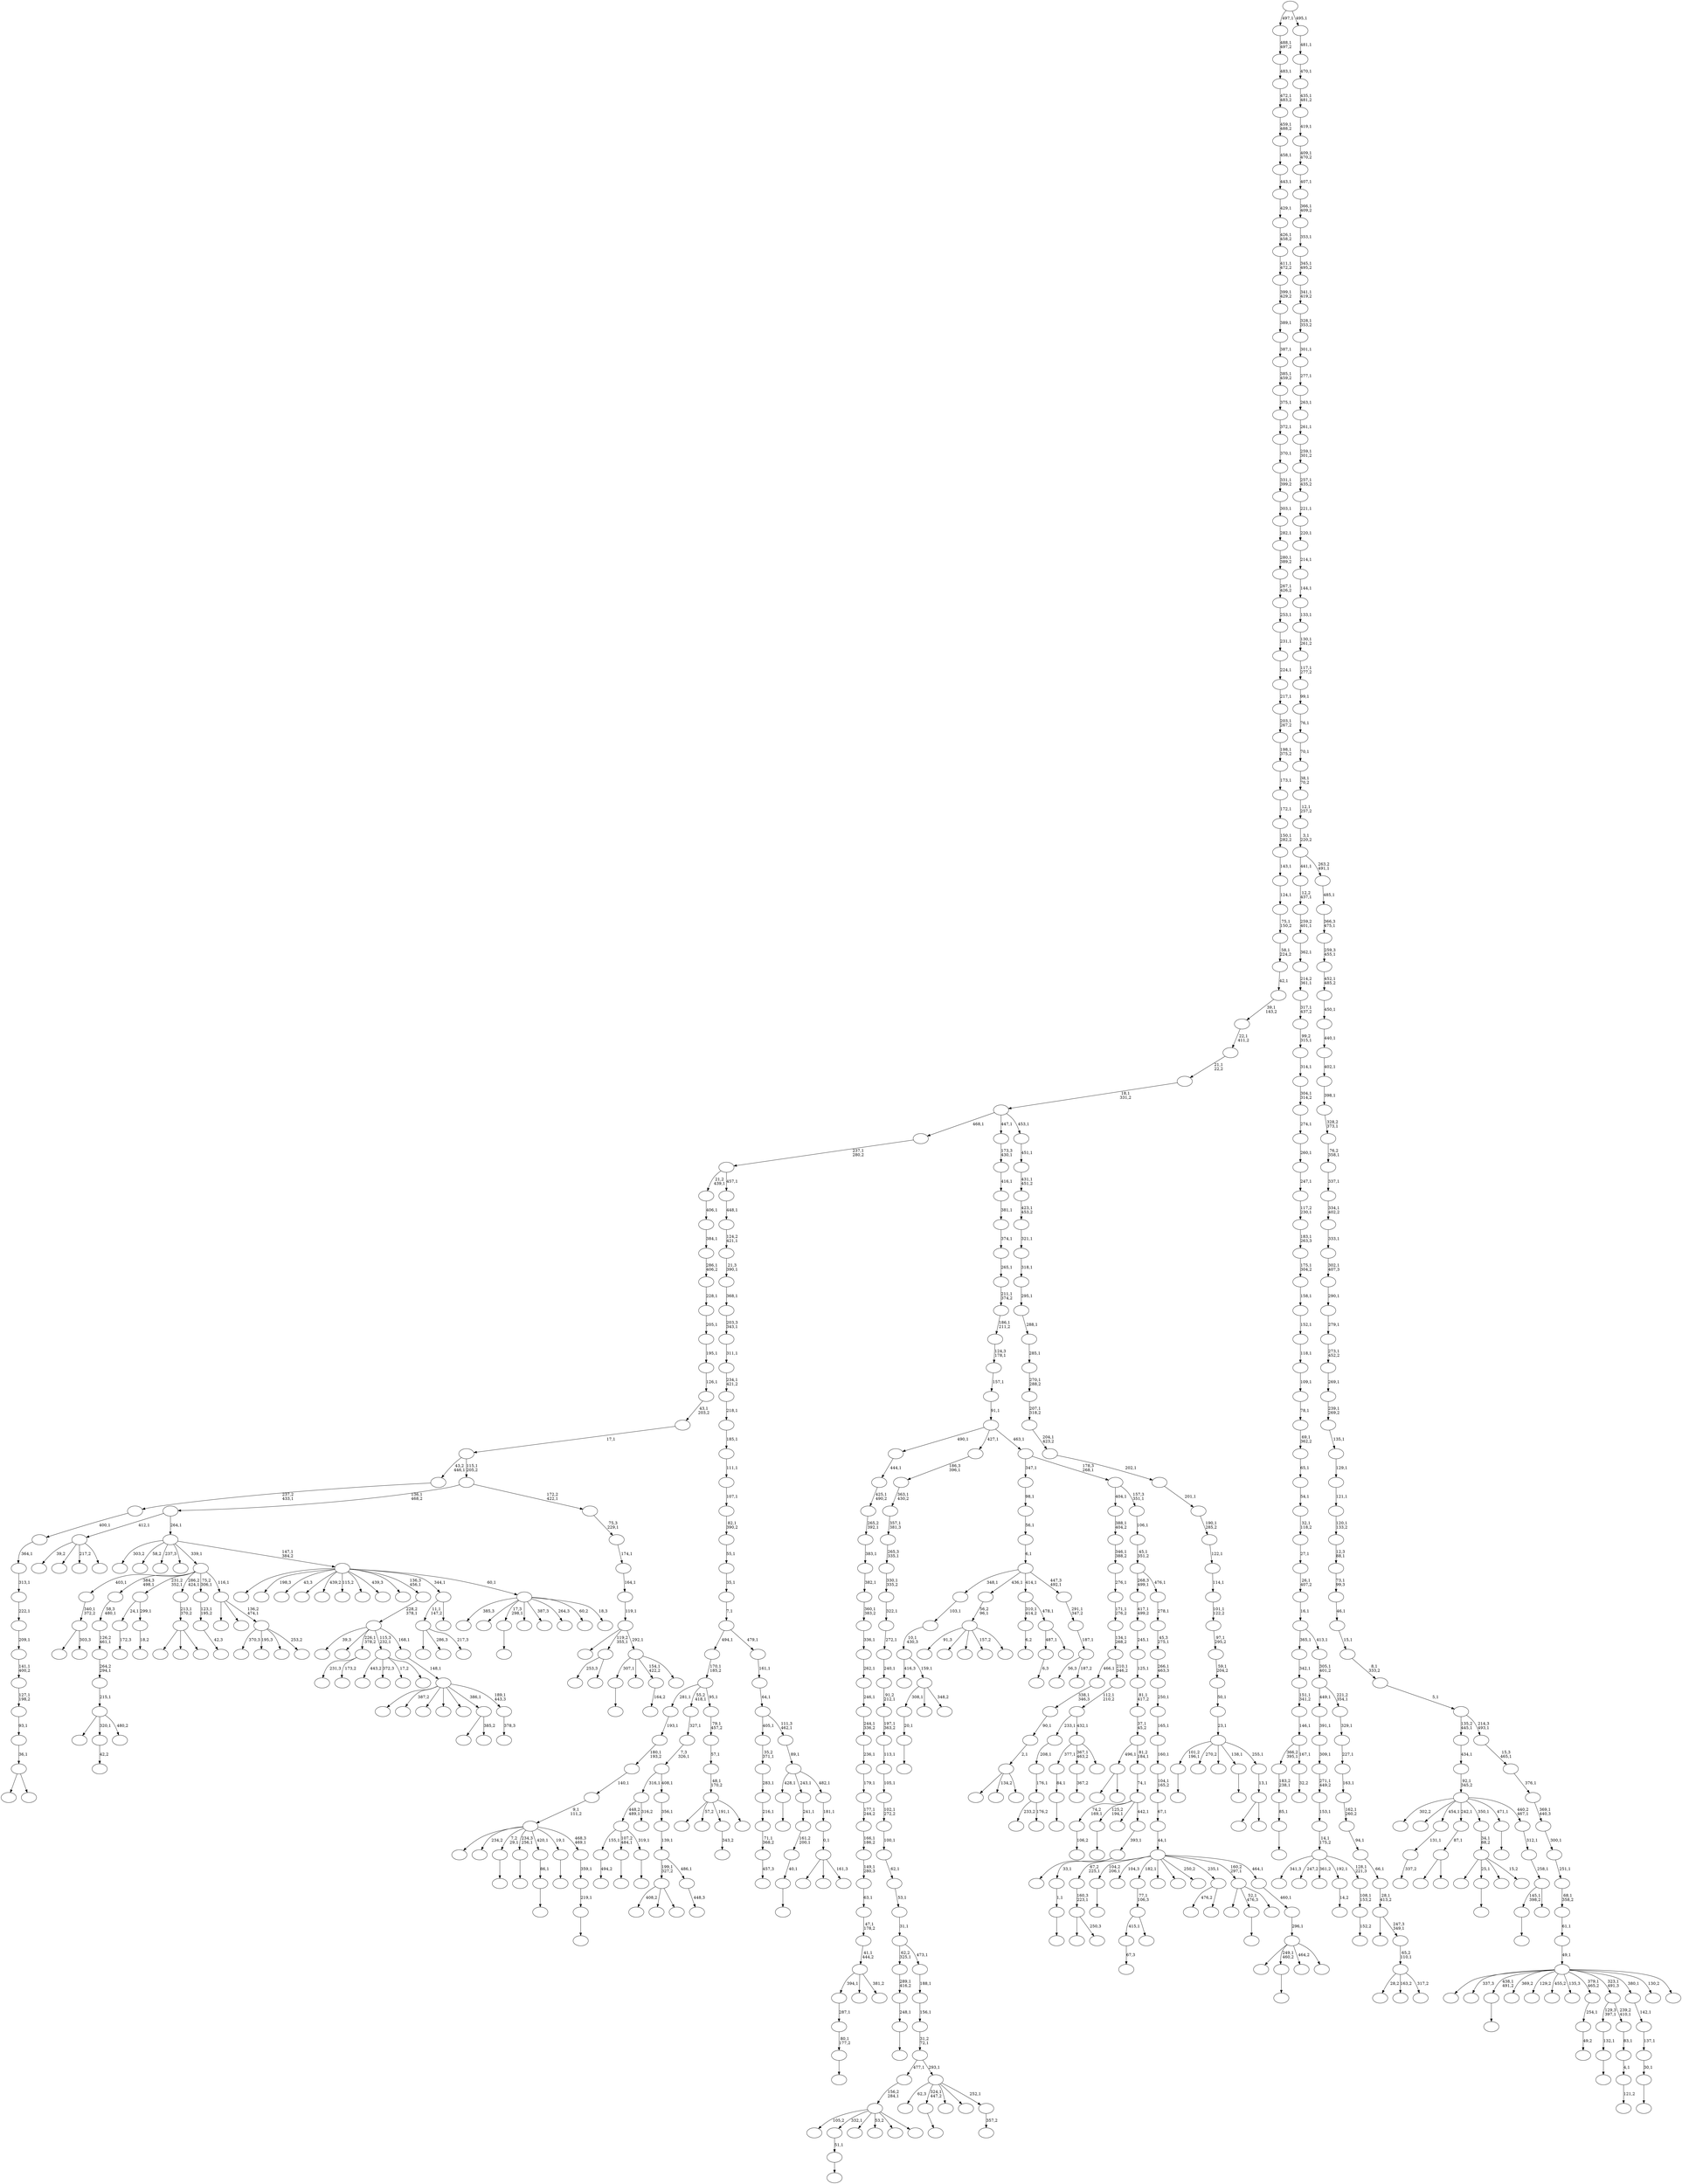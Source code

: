 digraph T {
	700 [label=""]
	699 [label=""]
	698 [label=""]
	697 [label=""]
	696 [label=""]
	695 [label=""]
	694 [label=""]
	693 [label=""]
	692 [label=""]
	691 [label=""]
	690 [label=""]
	689 [label=""]
	688 [label=""]
	687 [label=""]
	686 [label=""]
	685 [label=""]
	684 [label=""]
	683 [label=""]
	682 [label=""]
	681 [label=""]
	680 [label=""]
	679 [label=""]
	678 [label=""]
	677 [label=""]
	676 [label=""]
	675 [label=""]
	674 [label=""]
	673 [label=""]
	672 [label=""]
	671 [label=""]
	670 [label=""]
	669 [label=""]
	668 [label=""]
	667 [label=""]
	666 [label=""]
	665 [label=""]
	664 [label=""]
	663 [label=""]
	662 [label=""]
	661 [label=""]
	660 [label=""]
	659 [label=""]
	658 [label=""]
	657 [label=""]
	656 [label=""]
	655 [label=""]
	654 [label=""]
	653 [label=""]
	652 [label=""]
	651 [label=""]
	650 [label=""]
	649 [label=""]
	648 [label=""]
	647 [label=""]
	646 [label=""]
	645 [label=""]
	644 [label=""]
	643 [label=""]
	642 [label=""]
	641 [label=""]
	640 [label=""]
	639 [label=""]
	638 [label=""]
	637 [label=""]
	636 [label=""]
	635 [label=""]
	634 [label=""]
	633 [label=""]
	632 [label=""]
	631 [label=""]
	630 [label=""]
	629 [label=""]
	628 [label=""]
	627 [label=""]
	626 [label=""]
	625 [label=""]
	624 [label=""]
	623 [label=""]
	622 [label=""]
	621 [label=""]
	620 [label=""]
	619 [label=""]
	618 [label=""]
	617 [label=""]
	616 [label=""]
	615 [label=""]
	614 [label=""]
	613 [label=""]
	612 [label=""]
	611 [label=""]
	610 [label=""]
	609 [label=""]
	608 [label=""]
	607 [label=""]
	606 [label=""]
	605 [label=""]
	604 [label=""]
	603 [label=""]
	602 [label=""]
	601 [label=""]
	600 [label=""]
	599 [label=""]
	598 [label=""]
	597 [label=""]
	596 [label=""]
	595 [label=""]
	594 [label=""]
	593 [label=""]
	592 [label=""]
	591 [label=""]
	590 [label=""]
	589 [label=""]
	588 [label=""]
	587 [label=""]
	586 [label=""]
	585 [label=""]
	584 [label=""]
	583 [label=""]
	582 [label=""]
	581 [label=""]
	580 [label=""]
	579 [label=""]
	578 [label=""]
	577 [label=""]
	576 [label=""]
	575 [label=""]
	574 [label=""]
	573 [label=""]
	572 [label=""]
	571 [label=""]
	570 [label=""]
	569 [label=""]
	568 [label=""]
	567 [label=""]
	566 [label=""]
	565 [label=""]
	564 [label=""]
	563 [label=""]
	562 [label=""]
	561 [label=""]
	560 [label=""]
	559 [label=""]
	558 [label=""]
	557 [label=""]
	556 [label=""]
	555 [label=""]
	554 [label=""]
	553 [label=""]
	552 [label=""]
	551 [label=""]
	550 [label=""]
	549 [label=""]
	548 [label=""]
	547 [label=""]
	546 [label=""]
	545 [label=""]
	544 [label=""]
	543 [label=""]
	542 [label=""]
	541 [label=""]
	540 [label=""]
	539 [label=""]
	538 [label=""]
	537 [label=""]
	536 [label=""]
	535 [label=""]
	534 [label=""]
	533 [label=""]
	532 [label=""]
	531 [label=""]
	530 [label=""]
	529 [label=""]
	528 [label=""]
	527 [label=""]
	526 [label=""]
	525 [label=""]
	524 [label=""]
	523 [label=""]
	522 [label=""]
	521 [label=""]
	520 [label=""]
	519 [label=""]
	518 [label=""]
	517 [label=""]
	516 [label=""]
	515 [label=""]
	514 [label=""]
	513 [label=""]
	512 [label=""]
	511 [label=""]
	510 [label=""]
	509 [label=""]
	508 [label=""]
	507 [label=""]
	506 [label=""]
	505 [label=""]
	504 [label=""]
	503 [label=""]
	502 [label=""]
	501 [label=""]
	500 [label=""]
	499 [label=""]
	498 [label=""]
	497 [label=""]
	496 [label=""]
	495 [label=""]
	494 [label=""]
	493 [label=""]
	492 [label=""]
	491 [label=""]
	490 [label=""]
	489 [label=""]
	488 [label=""]
	487 [label=""]
	486 [label=""]
	485 [label=""]
	484 [label=""]
	483 [label=""]
	482 [label=""]
	481 [label=""]
	480 [label=""]
	479 [label=""]
	478 [label=""]
	477 [label=""]
	476 [label=""]
	475 [label=""]
	474 [label=""]
	473 [label=""]
	472 [label=""]
	471 [label=""]
	470 [label=""]
	469 [label=""]
	468 [label=""]
	467 [label=""]
	466 [label=""]
	465 [label=""]
	464 [label=""]
	463 [label=""]
	462 [label=""]
	461 [label=""]
	460 [label=""]
	459 [label=""]
	458 [label=""]
	457 [label=""]
	456 [label=""]
	455 [label=""]
	454 [label=""]
	453 [label=""]
	452 [label=""]
	451 [label=""]
	450 [label=""]
	449 [label=""]
	448 [label=""]
	447 [label=""]
	446 [label=""]
	445 [label=""]
	444 [label=""]
	443 [label=""]
	442 [label=""]
	441 [label=""]
	440 [label=""]
	439 [label=""]
	438 [label=""]
	437 [label=""]
	436 [label=""]
	435 [label=""]
	434 [label=""]
	433 [label=""]
	432 [label=""]
	431 [label=""]
	430 [label=""]
	429 [label=""]
	428 [label=""]
	427 [label=""]
	426 [label=""]
	425 [label=""]
	424 [label=""]
	423 [label=""]
	422 [label=""]
	421 [label=""]
	420 [label=""]
	419 [label=""]
	418 [label=""]
	417 [label=""]
	416 [label=""]
	415 [label=""]
	414 [label=""]
	413 [label=""]
	412 [label=""]
	411 [label=""]
	410 [label=""]
	409 [label=""]
	408 [label=""]
	407 [label=""]
	406 [label=""]
	405 [label=""]
	404 [label=""]
	403 [label=""]
	402 [label=""]
	401 [label=""]
	400 [label=""]
	399 [label=""]
	398 [label=""]
	397 [label=""]
	396 [label=""]
	395 [label=""]
	394 [label=""]
	393 [label=""]
	392 [label=""]
	391 [label=""]
	390 [label=""]
	389 [label=""]
	388 [label=""]
	387 [label=""]
	386 [label=""]
	385 [label=""]
	384 [label=""]
	383 [label=""]
	382 [label=""]
	381 [label=""]
	380 [label=""]
	379 [label=""]
	378 [label=""]
	377 [label=""]
	376 [label=""]
	375 [label=""]
	374 [label=""]
	373 [label=""]
	372 [label=""]
	371 [label=""]
	370 [label=""]
	369 [label=""]
	368 [label=""]
	367 [label=""]
	366 [label=""]
	365 [label=""]
	364 [label=""]
	363 [label=""]
	362 [label=""]
	361 [label=""]
	360 [label=""]
	359 [label=""]
	358 [label=""]
	357 [label=""]
	356 [label=""]
	355 [label=""]
	354 [label=""]
	353 [label=""]
	352 [label=""]
	351 [label=""]
	350 [label=""]
	349 [label=""]
	348 [label=""]
	347 [label=""]
	346 [label=""]
	345 [label=""]
	344 [label=""]
	343 [label=""]
	342 [label=""]
	341 [label=""]
	340 [label=""]
	339 [label=""]
	338 [label=""]
	337 [label=""]
	336 [label=""]
	335 [label=""]
	334 [label=""]
	333 [label=""]
	332 [label=""]
	331 [label=""]
	330 [label=""]
	329 [label=""]
	328 [label=""]
	327 [label=""]
	326 [label=""]
	325 [label=""]
	324 [label=""]
	323 [label=""]
	322 [label=""]
	321 [label=""]
	320 [label=""]
	319 [label=""]
	318 [label=""]
	317 [label=""]
	316 [label=""]
	315 [label=""]
	314 [label=""]
	313 [label=""]
	312 [label=""]
	311 [label=""]
	310 [label=""]
	309 [label=""]
	308 [label=""]
	307 [label=""]
	306 [label=""]
	305 [label=""]
	304 [label=""]
	303 [label=""]
	302 [label=""]
	301 [label=""]
	300 [label=""]
	299 [label=""]
	298 [label=""]
	297 [label=""]
	296 [label=""]
	295 [label=""]
	294 [label=""]
	293 [label=""]
	292 [label=""]
	291 [label=""]
	290 [label=""]
	289 [label=""]
	288 [label=""]
	287 [label=""]
	286 [label=""]
	285 [label=""]
	284 [label=""]
	283 [label=""]
	282 [label=""]
	281 [label=""]
	280 [label=""]
	279 [label=""]
	278 [label=""]
	277 [label=""]
	276 [label=""]
	275 [label=""]
	274 [label=""]
	273 [label=""]
	272 [label=""]
	271 [label=""]
	270 [label=""]
	269 [label=""]
	268 [label=""]
	267 [label=""]
	266 [label=""]
	265 [label=""]
	264 [label=""]
	263 [label=""]
	262 [label=""]
	261 [label=""]
	260 [label=""]
	259 [label=""]
	258 [label=""]
	257 [label=""]
	256 [label=""]
	255 [label=""]
	254 [label=""]
	253 [label=""]
	252 [label=""]
	251 [label=""]
	250 [label=""]
	249 [label=""]
	248 [label=""]
	247 [label=""]
	246 [label=""]
	245 [label=""]
	244 [label=""]
	243 [label=""]
	242 [label=""]
	241 [label=""]
	240 [label=""]
	239 [label=""]
	238 [label=""]
	237 [label=""]
	236 [label=""]
	235 [label=""]
	234 [label=""]
	233 [label=""]
	232 [label=""]
	231 [label=""]
	230 [label=""]
	229 [label=""]
	228 [label=""]
	227 [label=""]
	226 [label=""]
	225 [label=""]
	224 [label=""]
	223 [label=""]
	222 [label=""]
	221 [label=""]
	220 [label=""]
	219 [label=""]
	218 [label=""]
	217 [label=""]
	216 [label=""]
	215 [label=""]
	214 [label=""]
	213 [label=""]
	212 [label=""]
	211 [label=""]
	210 [label=""]
	209 [label=""]
	208 [label=""]
	207 [label=""]
	206 [label=""]
	205 [label=""]
	204 [label=""]
	203 [label=""]
	202 [label=""]
	201 [label=""]
	200 [label=""]
	199 [label=""]
	198 [label=""]
	197 [label=""]
	196 [label=""]
	195 [label=""]
	194 [label=""]
	193 [label=""]
	192 [label=""]
	191 [label=""]
	190 [label=""]
	189 [label=""]
	188 [label=""]
	187 [label=""]
	186 [label=""]
	185 [label=""]
	184 [label=""]
	183 [label=""]
	182 [label=""]
	181 [label=""]
	180 [label=""]
	179 [label=""]
	178 [label=""]
	177 [label=""]
	176 [label=""]
	175 [label=""]
	174 [label=""]
	173 [label=""]
	172 [label=""]
	171 [label=""]
	170 [label=""]
	169 [label=""]
	168 [label=""]
	167 [label=""]
	166 [label=""]
	165 [label=""]
	164 [label=""]
	163 [label=""]
	162 [label=""]
	161 [label=""]
	160 [label=""]
	159 [label=""]
	158 [label=""]
	157 [label=""]
	156 [label=""]
	155 [label=""]
	154 [label=""]
	153 [label=""]
	152 [label=""]
	151 [label=""]
	150 [label=""]
	149 [label=""]
	148 [label=""]
	147 [label=""]
	146 [label=""]
	145 [label=""]
	144 [label=""]
	143 [label=""]
	142 [label=""]
	141 [label=""]
	140 [label=""]
	139 [label=""]
	138 [label=""]
	137 [label=""]
	136 [label=""]
	135 [label=""]
	134 [label=""]
	133 [label=""]
	132 [label=""]
	131 [label=""]
	130 [label=""]
	129 [label=""]
	128 [label=""]
	127 [label=""]
	126 [label=""]
	125 [label=""]
	124 [label=""]
	123 [label=""]
	122 [label=""]
	121 [label=""]
	120 [label=""]
	119 [label=""]
	118 [label=""]
	117 [label=""]
	116 [label=""]
	115 [label=""]
	114 [label=""]
	113 [label=""]
	112 [label=""]
	111 [label=""]
	110 [label=""]
	109 [label=""]
	108 [label=""]
	107 [label=""]
	106 [label=""]
	105 [label=""]
	104 [label=""]
	103 [label=""]
	102 [label=""]
	101 [label=""]
	100 [label=""]
	99 [label=""]
	98 [label=""]
	97 [label=""]
	96 [label=""]
	95 [label=""]
	94 [label=""]
	93 [label=""]
	92 [label=""]
	91 [label=""]
	90 [label=""]
	89 [label=""]
	88 [label=""]
	87 [label=""]
	86 [label=""]
	85 [label=""]
	84 [label=""]
	83 [label=""]
	82 [label=""]
	81 [label=""]
	80 [label=""]
	79 [label=""]
	78 [label=""]
	77 [label=""]
	76 [label=""]
	75 [label=""]
	74 [label=""]
	73 [label=""]
	72 [label=""]
	71 [label=""]
	70 [label=""]
	69 [label=""]
	68 [label=""]
	67 [label=""]
	66 [label=""]
	65 [label=""]
	64 [label=""]
	63 [label=""]
	62 [label=""]
	61 [label=""]
	60 [label=""]
	59 [label=""]
	58 [label=""]
	57 [label=""]
	56 [label=""]
	55 [label=""]
	54 [label=""]
	53 [label=""]
	52 [label=""]
	51 [label=""]
	50 [label=""]
	49 [label=""]
	48 [label=""]
	47 [label=""]
	46 [label=""]
	45 [label=""]
	44 [label=""]
	43 [label=""]
	42 [label=""]
	41 [label=""]
	40 [label=""]
	39 [label=""]
	38 [label=""]
	37 [label=""]
	36 [label=""]
	35 [label=""]
	34 [label=""]
	33 [label=""]
	32 [label=""]
	31 [label=""]
	30 [label=""]
	29 [label=""]
	28 [label=""]
	27 [label=""]
	26 [label=""]
	25 [label=""]
	24 [label=""]
	23 [label=""]
	22 [label=""]
	21 [label=""]
	20 [label=""]
	19 [label=""]
	18 [label=""]
	17 [label=""]
	16 [label=""]
	15 [label=""]
	14 [label=""]
	13 [label=""]
	12 [label=""]
	11 [label=""]
	10 [label=""]
	9 [label=""]
	8 [label=""]
	7 [label=""]
	6 [label=""]
	5 [label=""]
	4 [label=""]
	3 [label=""]
	2 [label=""]
	1 [label=""]
	0 [label=""]
	695 -> 696 [label="494,2"]
	693 -> 694 [label=""]
	691 -> 692 [label="6,3"]
	689 -> 690 [label=""]
	688 -> 689 [label="20,1"]
	676 -> 677 [label=""]
	675 -> 676 [label="132,1"]
	671 -> 672 [label=""]
	667 -> 674 [label=""]
	667 -> 668 [label="250,3"]
	666 -> 667 [label="160,3\n223,1"]
	662 -> 663 [label=""]
	661 -> 662 [label="85,1"]
	660 -> 661 [label="183,2\n238,1"]
	657 -> 664 [label=""]
	657 -> 658 [label="303,3"]
	656 -> 657 [label="340,1\n372,2"]
	648 -> 649 [label=""]
	645 -> 646 [label=""]
	644 -> 645 [label="84,1"]
	641 -> 642 [label=""]
	639 -> 640 [label=""]
	634 -> 635 [label=""]
	627 -> 628 [label=""]
	625 -> 680 [label=""]
	625 -> 626 [label=""]
	624 -> 625 [label="36,1"]
	623 -> 624 [label="93,1"]
	622 -> 623 [label="127,1\n198,2"]
	621 -> 622 [label="141,1\n400,2"]
	620 -> 621 [label="209,1"]
	619 -> 620 [label="222,1"]
	618 -> 619 [label="313,1"]
	617 -> 618 [label="364,1"]
	616 -> 617 [label="400,1"]
	615 -> 616 [label="237,2\n433,1"]
	609 -> 610 [label="337,2"]
	608 -> 609 [label="131,1"]
	606 -> 607 [label=""]
	605 -> 606 [label="51,1"]
	603 -> 604 [label="457,3"]
	602 -> 603 [label="71,1\n368,2"]
	601 -> 602 [label="216,1"]
	600 -> 601 [label="283,1"]
	599 -> 600 [label="35,2\n371,1"]
	597 -> 598 [label=""]
	595 -> 596 [label=""]
	589 -> 655 [label=""]
	589 -> 590 [label=""]
	588 -> 589 [label="87,1"]
	586 -> 587 [label=""]
	585 -> 586 [label="80,1\n177,2"]
	584 -> 585 [label="287,1"]
	581 -> 582 [label=""]
	578 -> 579 [label="32,2"]
	577 -> 660 [label="366,2\n395,1"]
	577 -> 578 [label="167,1"]
	576 -> 577 [label="146,1"]
	575 -> 576 [label="151,1\n341,2"]
	574 -> 575 [label="342,1"]
	571 -> 572 [label="6,2"]
	569 -> 570 [label="367,2"]
	566 -> 567 [label="42,2"]
	559 -> 560 [label=""]
	558 -> 559 [label="248,1"]
	557 -> 558 [label="289,1\n416,2"]
	555 -> 556 [label=""]
	553 -> 554 [label="67,3"]
	551 -> 552 [label="49,2"]
	550 -> 551 [label="254,1"]
	545 -> 613 [label=""]
	545 -> 566 [label="320,1"]
	545 -> 546 [label="480,2"]
	544 -> 545 [label="215,1"]
	543 -> 544 [label="264,2\n294,1"]
	542 -> 543 [label="126,2\n461,1"]
	541 -> 542 [label="58,3\n480,1"]
	539 -> 540 [label=""]
	538 -> 539 [label="86,1"]
	532 -> 688 [label="308,1"]
	532 -> 591 [label=""]
	532 -> 533 [label="348,2"]
	531 -> 670 [label="416,3"]
	531 -> 532 [label="159,1"]
	530 -> 531 [label="10,1\n430,3"]
	529 -> 530 [label="103,1"]
	523 -> 681 [label="231,3"]
	523 -> 524 [label="173,2"]
	520 -> 521 [label=""]
	518 -> 519 [label=""]
	510 -> 511 [label="172,3"]
	506 -> 669 [label=""]
	506 -> 547 [label="134,2"]
	506 -> 507 [label=""]
	505 -> 506 [label="2,1"]
	504 -> 505 [label="90,1"]
	503 -> 504 [label="338,1\n346,3"]
	500 -> 501 [label=""]
	499 -> 695 [label="155,1"]
	499 -> 518 [label="107,2\n484,1"]
	499 -> 500 [label="319,1"]
	496 -> 584 [label="394,1"]
	496 -> 583 [label=""]
	496 -> 497 [label="381,2"]
	495 -> 496 [label="41,1\n444,2"]
	494 -> 495 [label="47,1\n178,2"]
	493 -> 494 [label="63,1"]
	492 -> 493 [label="149,1\n280,3"]
	491 -> 492 [label="166,1\n186,2"]
	490 -> 491 [label="177,1\n244,2"]
	489 -> 490 [label="179,1"]
	488 -> 489 [label="236,1"]
	487 -> 488 [label="244,1\n336,2"]
	486 -> 487 [label="246,1"]
	485 -> 486 [label="262,1"]
	484 -> 485 [label="336,1"]
	483 -> 484 [label="360,1\n383,2"]
	482 -> 483 [label="382,1"]
	481 -> 482 [label="383,1"]
	480 -> 481 [label="265,2\n392,1"]
	479 -> 480 [label="425,1\n490,2"]
	478 -> 479 [label="444,1"]
	475 -> 476 [label="18,2"]
	474 -> 510 [label="24,1"]
	474 -> 475 [label="299,1"]
	465 -> 466 [label=""]
	463 -> 678 [label="91,3"]
	463 -> 562 [label=""]
	463 -> 513 [label=""]
	463 -> 468 [label="157,2"]
	463 -> 464 [label=""]
	462 -> 463 [label="56,2\n96,1"]
	459 -> 633 [label=""]
	459 -> 470 [label="286,3"]
	459 -> 460 [label="217,3"]
	456 -> 457 [label=""]
	454 -> 455 [label=""]
	453 -> 454 [label="40,1"]
	452 -> 453 [label="161,2\n200,1"]
	451 -> 452 [label="241,1"]
	448 -> 553 [label="415,1"]
	448 -> 449 [label=""]
	447 -> 448 [label="77,1\n106,3"]
	443 -> 697 [label=""]
	443 -> 671 [label="25,1"]
	443 -> 561 [label=""]
	443 -> 444 [label="15,2"]
	442 -> 443 [label="34,1\n88,2"]
	437 -> 438 [label="121,2"]
	436 -> 437 [label="4,1"]
	435 -> 436 [label="83,1"]
	434 -> 675 [label="129,3\n397,1"]
	434 -> 435 [label="239,2\n410,1"]
	432 -> 433 [label=""]
	431 -> 432 [label="219,1"]
	430 -> 431 [label="359,1"]
	429 -> 654 [label=""]
	429 -> 652 [label="234,2"]
	429 -> 627 [label="7,2\n29,1"]
	429 -> 597 [label="234,3\n256,1"]
	429 -> 538 [label="420,1"]
	429 -> 465 [label="19,1"]
	429 -> 430 [label="468,3\n469,1"]
	428 -> 429 [label="9,1\n111,2"]
	427 -> 428 [label="140,1"]
	426 -> 427 [label="180,1\n193,2"]
	425 -> 426 [label="193,1"]
	423 -> 424 [label="106,2"]
	419 -> 420 [label=""]
	417 -> 691 [label="487,1"]
	417 -> 418 [label=""]
	416 -> 571 [label="310,1\n414,2"]
	416 -> 417 [label="478,1"]
	413 -> 414 [label="164,2"]
	411 -> 682 [label=""]
	411 -> 526 [label=""]
	411 -> 412 [label=""]
	410 -> 411 [label="213,1\n370,2"]
	408 -> 409 [label=""]
	407 -> 408 [label="30,1"]
	406 -> 407 [label="137,1"]
	405 -> 406 [label="142,1"]
	403 -> 404 [label="343,2"]
	401 -> 402 [label=""]
	399 -> 629 [label="105,2"]
	399 -> 605 [label="332,1"]
	399 -> 565 [label=""]
	399 -> 527 [label="53,2"]
	399 -> 458 [label=""]
	399 -> 400 [label=""]
	398 -> 399 [label="156,2\n284,1"]
	394 -> 499 [label="448,2\n489,1"]
	394 -> 395 [label="316,2"]
	391 -> 632 [label="253,3"]
	391 -> 392 [label=""]
	389 -> 390 [label="357,2"]
	388 -> 653 [label="62,3"]
	388 -> 595 [label="324,1\n447,2"]
	388 -> 593 [label=""]
	388 -> 568 [label=""]
	388 -> 389 [label="252,1"]
	387 -> 398 [label="477,1"]
	387 -> 388 [label="293,1"]
	386 -> 387 [label="31,2\n72,1"]
	385 -> 386 [label="156,1"]
	384 -> 385 [label="188,1"]
	383 -> 557 [label="62,2\n325,1"]
	383 -> 384 [label="473,1"]
	382 -> 383 [label="31,1"]
	381 -> 382 [label="53,1"]
	380 -> 381 [label="62,1"]
	379 -> 380 [label="100,1"]
	378 -> 379 [label="102,1\n272,2"]
	377 -> 378 [label="105,1"]
	376 -> 377 [label="113,1"]
	375 -> 376 [label="197,1\n363,2"]
	374 -> 375 [label="91,2\n212,1"]
	373 -> 374 [label="240,1"]
	372 -> 373 [label="272,1"]
	371 -> 372 [label="322,1"]
	370 -> 371 [label="330,1\n335,2"]
	369 -> 370 [label="265,3\n335,1"]
	368 -> 369 [label="357,1\n381,3"]
	367 -> 368 [label="363,1\n430,2"]
	366 -> 367 [label="186,3\n396,1"]
	364 -> 422 [label="233,2"]
	364 -> 365 [label="176,2"]
	363 -> 364 [label="176,1"]
	362 -> 363 [label="208,1"]
	359 -> 665 [label="39,2"]
	359 -> 522 [label=""]
	359 -> 502 [label="217,2"]
	359 -> 360 [label=""]
	357 -> 516 [label=""]
	357 -> 358 [label=""]
	355 -> 673 [label="443,2"]
	355 -> 528 [label="372,3"]
	355 -> 508 [label="17,2"]
	355 -> 356 [label=""]
	353 -> 636 [label=""]
	353 -> 354 [label="385,2"]
	351 -> 352 [label="378,3"]
	350 -> 614 [label=""]
	350 -> 509 [label="387,2"]
	350 -> 473 [label=""]
	350 -> 441 [label=""]
	350 -> 397 [label=""]
	350 -> 353 [label="386,1"]
	350 -> 351 [label="189,1\n443,3"]
	349 -> 350 [label="148,1"]
	348 -> 684 [label="39,3"]
	348 -> 580 [label=""]
	348 -> 523 [label="226,1\n378,2"]
	348 -> 355 [label="115,3\n232,1"]
	348 -> 349 [label="168,1"]
	347 -> 348 [label="228,2\n378,1"]
	343 -> 344 [label="42,3"]
	342 -> 343 [label="123,1\n195,2"]
	340 -> 472 [label="408,2"]
	340 -> 467 [label=""]
	340 -> 341 [label=""]
	337 -> 630 [label="370,3"]
	337 -> 563 [label="195,3"]
	337 -> 471 [label=""]
	337 -> 338 [label="253,2"]
	336 -> 687 [label=""]
	336 -> 650 [label=""]
	336 -> 337 [label="136,2\n474,1"]
	335 -> 656 [label="403,1"]
	335 -> 541 [label="384,3\n498,1"]
	335 -> 474 [label="231,2\n352,1"]
	335 -> 410 [label="286,2\n424,1"]
	335 -> 342 [label="75,2\n306,1"]
	335 -> 336 [label="116,1"]
	331 -> 459 [label="11,1\n147,2"]
	331 -> 332 [label=""]
	328 -> 329 [label="14,2"]
	326 -> 634 [label="145,1\n398,2"]
	326 -> 327 [label=""]
	325 -> 326 [label="258,1"]
	324 -> 325 [label="312,1"]
	323 -> 683 [label="302,2"]
	323 -> 612 [label=""]
	323 -> 608 [label="454,1"]
	323 -> 588 [label="242,1"]
	323 -> 442 [label="350,1"]
	323 -> 419 [label="471,1"]
	323 -> 324 [label="440,2\n467,1"]
	322 -> 323 [label="92,1\n345,2"]
	321 -> 322 [label="434,1"]
	318 -> 319 [label="448,3"]
	317 -> 340 [label="199,1\n327,2"]
	317 -> 318 [label="486,1"]
	316 -> 317 [label="139,1"]
	315 -> 316 [label="356,1"]
	314 -> 394 [label="316,1"]
	314 -> 315 [label="408,1"]
	313 -> 314 [label="7,3\n326,1"]
	312 -> 313 [label="327,1"]
	310 -> 311 [label="152,2"]
	309 -> 310 [label="108,1\n153,2"]
	308 -> 631 [label="341,3"]
	308 -> 549 [label="247,2"]
	308 -> 334 [label="361,2"]
	308 -> 328 [label="192,1"]
	308 -> 309 [label="128,1\n221,3"]
	307 -> 308 [label="14,1\n175,2"]
	306 -> 307 [label="153,1"]
	305 -> 306 [label="271,1\n449,2"]
	304 -> 305 [label="309,1"]
	303 -> 304 [label="391,1"]
	301 -> 512 [label="28,2"]
	301 -> 446 [label="163,2"]
	301 -> 302 [label="317,2"]
	300 -> 301 [label="65,2\n110,1"]
	299 -> 345 [label=""]
	299 -> 300 [label="247,3\n349,1"]
	298 -> 299 [label="28,1\n413,2"]
	297 -> 298 [label="66,1"]
	296 -> 297 [label="94,1"]
	295 -> 296 [label="162,1\n260,2"]
	294 -> 295 [label="163,1"]
	293 -> 294 [label="227,1"]
	292 -> 293 [label="329,1"]
	291 -> 303 [label="449,1"]
	291 -> 292 [label="221,2\n354,1"]
	290 -> 291 [label="305,1\n401,2"]
	289 -> 574 [label="365,1"]
	289 -> 290 [label="413,1"]
	288 -> 289 [label="16,1"]
	287 -> 288 [label="26,1\n407,2"]
	286 -> 287 [label="27,1"]
	285 -> 286 [label="32,1\n118,2"]
	284 -> 285 [label="54,1"]
	283 -> 284 [label="65,1"]
	282 -> 283 [label="69,1\n362,2"]
	281 -> 282 [label="78,1"]
	280 -> 281 [label="109,1"]
	279 -> 280 [label="118,1"]
	278 -> 279 [label="152,1"]
	277 -> 278 [label="158,1"]
	276 -> 277 [label="175,1\n304,2"]
	275 -> 276 [label="183,1\n263,3"]
	274 -> 275 [label="117,2\n230,1"]
	273 -> 274 [label="247,1"]
	272 -> 273 [label="260,1"]
	271 -> 272 [label="274,1"]
	270 -> 271 [label="304,1\n314,2"]
	269 -> 270 [label="314,1"]
	268 -> 269 [label="99,2\n315,1"]
	267 -> 268 [label="317,1\n437,2"]
	266 -> 267 [label="214,2\n361,1"]
	265 -> 266 [label="362,1"]
	264 -> 265 [label="259,2\n401,1"]
	263 -> 264 [label="12,2\n437,1"]
	260 -> 644 [label="377,1"]
	260 -> 569 [label="367,1\n463,2"]
	260 -> 261 [label=""]
	259 -> 362 [label="233,1"]
	259 -> 260 [label="432,1"]
	258 -> 259 [label="112,1\n210,2"]
	257 -> 503 [label="466,1"]
	257 -> 258 [label="210,1\n346,2"]
	256 -> 257 [label="134,1\n268,2"]
	255 -> 256 [label="171,1\n276,2"]
	254 -> 255 [label="276,1"]
	253 -> 254 [label="346,1\n388,2"]
	252 -> 253 [label="388,1\n404,2"]
	250 -> 251 [label=""]
	249 -> 250 [label="1,1"]
	248 -> 450 [label=""]
	248 -> 249 [label="33,1"]
	247 -> 248 [label="393,1"]
	246 -> 423 [label="74,2\n169,1"]
	246 -> 401 [label="125,2\n194,1"]
	246 -> 262 [label=""]
	246 -> 247 [label="442,1"]
	245 -> 246 [label="74,1"]
	244 -> 357 [label="496,1"]
	244 -> 245 [label="81,2\n184,1"]
	243 -> 244 [label="37,1\n45,2"]
	242 -> 243 [label="81,1\n417,2"]
	241 -> 242 [label="125,1"]
	240 -> 241 [label="245,1"]
	239 -> 240 [label="417,1\n499,2"]
	236 -> 592 [label="385,3"]
	236 -> 548 [label=""]
	236 -> 520 [label="17,3\n298,1"]
	236 -> 439 [label=""]
	236 -> 415 [label="387,3"]
	236 -> 330 [label="264,3"]
	236 -> 320 [label="60,2"]
	236 -> 237 [label="18,3"]
	235 -> 699 [label=""]
	235 -> 686 [label="198,3"]
	235 -> 685 [label="43,3"]
	235 -> 651 [label=""]
	235 -> 611 [label="439,2"]
	235 -> 537 [label="115,2"]
	235 -> 535 [label=""]
	235 -> 421 [label="439,3"]
	235 -> 393 [label=""]
	235 -> 347 [label="136,3\n456,1"]
	235 -> 331 [label="344,1"]
	235 -> 236 [label="60,1"]
	234 -> 643 [label="303,2"]
	234 -> 525 [label="58,2"]
	234 -> 498 [label="237,3"]
	234 -> 346 [label=""]
	234 -> 335 [label="339,1"]
	234 -> 235 [label="147,1\n384,2"]
	233 -> 359 [label="412,1"]
	233 -> 234 [label="264,1"]
	231 -> 637 [label="476,2"]
	231 -> 232 [label=""]
	229 -> 230 [label=""]
	227 -> 639 [label="307,1"]
	227 -> 445 [label=""]
	227 -> 413 [label="154,1\n422,2"]
	227 -> 228 [label=""]
	226 -> 517 [label=""]
	226 -> 391 [label="119,2\n355,1"]
	226 -> 227 [label="292,1"]
	225 -> 226 [label="119,1"]
	224 -> 225 [label="164,1"]
	223 -> 224 [label="174,1"]
	222 -> 223 [label="75,3\n229,1"]
	221 -> 233 [label="136,1\n468,2"]
	221 -> 222 [label="172,2\n422,1"]
	220 -> 615 [label="43,2\n446,1"]
	220 -> 221 [label="115,1\n205,2"]
	219 -> 220 [label="17,1"]
	218 -> 219 [label="43,1\n203,2"]
	217 -> 218 [label="126,1"]
	216 -> 217 [label="195,1"]
	215 -> 216 [label="205,1"]
	214 -> 215 [label="228,1"]
	213 -> 214 [label="286,1\n406,2"]
	212 -> 213 [label="384,1"]
	211 -> 212 [label="406,1"]
	209 -> 647 [label=""]
	209 -> 564 [label="57,2"]
	209 -> 403 [label="191,1"]
	209 -> 210 [label=""]
	208 -> 209 [label="48,1\n170,2"]
	207 -> 208 [label="57,1"]
	206 -> 207 [label="79,1\n457,2"]
	205 -> 425 [label="281,1"]
	205 -> 312 [label="55,2\n418,1"]
	205 -> 206 [label="95,1"]
	204 -> 205 [label="170,1\n185,2"]
	202 -> 514 [label=""]
	202 -> 238 [label=""]
	202 -> 203 [label="161,3"]
	201 -> 202 [label="0,1"]
	200 -> 201 [label="181,1"]
	199 -> 648 [label="428,1"]
	199 -> 451 [label="243,1"]
	199 -> 200 [label="482,1"]
	198 -> 199 [label="89,1"]
	197 -> 599 [label="405,1"]
	197 -> 198 [label="111,3\n462,1"]
	196 -> 197 [label="64,1"]
	195 -> 196 [label="161,1"]
	194 -> 204 [label="494,1"]
	194 -> 195 [label="479,1"]
	193 -> 194 [label="7,1"]
	192 -> 193 [label="35,1"]
	191 -> 192 [label="55,1"]
	190 -> 191 [label="82,1\n390,2"]
	189 -> 190 [label="107,1"]
	188 -> 189 [label="111,1"]
	187 -> 188 [label="185,1"]
	186 -> 187 [label="218,1"]
	185 -> 186 [label="234,1\n421,2"]
	184 -> 185 [label="311,1"]
	183 -> 184 [label="203,3\n343,1"]
	182 -> 183 [label="368,1"]
	181 -> 182 [label="21,3\n390,1"]
	180 -> 181 [label="124,2\n421,1"]
	179 -> 180 [label="448,1"]
	178 -> 211 [label="21,2\n439,1"]
	178 -> 179 [label="457,1"]
	177 -> 178 [label="237,1\n280,2"]
	175 -> 440 [label="56,3"]
	175 -> 176 [label="187,2"]
	174 -> 175 [label="187,1"]
	173 -> 174 [label="291,1\n347,2"]
	172 -> 529 [label="348,1"]
	172 -> 462 [label="436,1"]
	172 -> 416 [label="414,1"]
	172 -> 173 [label="447,3\n492,1"]
	171 -> 172 [label="6,1"]
	170 -> 171 [label="56,1"]
	169 -> 170 [label="98,1"]
	167 -> 477 [label=""]
	167 -> 456 [label="52,1\n476,3"]
	167 -> 168 [label=""]
	165 -> 594 [label=""]
	165 -> 581 [label="249,1\n460,2"]
	165 -> 469 [label="464,2"]
	165 -> 166 [label=""]
	164 -> 165 [label="296,1"]
	163 -> 164 [label="460,1"]
	162 -> 666 [label="67,2\n225,1"]
	162 -> 641 [label="104,2\n206,1"]
	162 -> 534 [label="104,3"]
	162 -> 447 [label="182,1"]
	162 -> 396 [label=""]
	162 -> 361 [label=""]
	162 -> 333 [label="250,2"]
	162 -> 231 [label="235,1"]
	162 -> 167 [label="160,2\n297,1"]
	162 -> 163 [label="464,1"]
	161 -> 162 [label="44,1"]
	160 -> 161 [label="67,1"]
	159 -> 160 [label="104,1\n165,2"]
	158 -> 159 [label="160,1"]
	157 -> 158 [label="165,1"]
	156 -> 157 [label="250,1"]
	155 -> 156 [label="266,1\n463,3"]
	154 -> 155 [label="45,3\n275,1"]
	153 -> 154 [label="278,1"]
	152 -> 239 [label="268,3\n499,1"]
	152 -> 153 [label="476,1"]
	151 -> 152 [label="45,1\n351,2"]
	150 -> 151 [label="106,1"]
	149 -> 252 [label="404,1"]
	149 -> 150 [label="157,3\n351,1"]
	148 -> 169 [label="347,1"]
	148 -> 149 [label="178,3\n268,1"]
	147 -> 478 [label="490,1"]
	147 -> 366 [label="427,1"]
	147 -> 148 [label="463,1"]
	146 -> 147 [label="91,1"]
	145 -> 146 [label="157,1"]
	144 -> 145 [label="124,3\n178,1"]
	143 -> 144 [label="186,1\n211,2"]
	142 -> 143 [label="211,1\n374,2"]
	141 -> 142 [label="265,1"]
	140 -> 141 [label="374,1"]
	139 -> 140 [label="381,1"]
	138 -> 139 [label="416,1"]
	137 -> 138 [label="173,3\n430,1"]
	135 -> 515 [label=""]
	135 -> 136 [label=""]
	134 -> 135 [label="13,1"]
	133 -> 555 [label="101,2\n196,1"]
	133 -> 536 [label="270,2"]
	133 -> 461 [label=""]
	133 -> 229 [label="138,1"]
	133 -> 134 [label="255,1"]
	132 -> 133 [label="23,1"]
	131 -> 132 [label="50,1"]
	130 -> 131 [label="59,1\n204,2"]
	129 -> 130 [label="97,1\n295,2"]
	128 -> 129 [label="101,1\n122,2"]
	127 -> 128 [label="114,1"]
	126 -> 127 [label="122,1"]
	125 -> 126 [label="190,1\n285,2"]
	124 -> 125 [label="201,1"]
	123 -> 124 [label="202,1"]
	122 -> 123 [label="204,1\n423,2"]
	121 -> 122 [label="207,1\n318,2"]
	120 -> 121 [label="270,1\n288,2"]
	119 -> 120 [label="285,1"]
	118 -> 119 [label="288,1"]
	117 -> 118 [label="295,1"]
	116 -> 117 [label="318,1"]
	115 -> 116 [label="321,1"]
	114 -> 115 [label="423,1\n453,2"]
	113 -> 114 [label="431,1\n451,2"]
	112 -> 113 [label="451,1"]
	111 -> 177 [label="468,1"]
	111 -> 137 [label="447,1"]
	111 -> 112 [label="453,1"]
	110 -> 111 [label="18,1\n331,2"]
	109 -> 110 [label="21,1\n22,2"]
	108 -> 109 [label="22,1\n411,2"]
	107 -> 108 [label="39,1\n143,2"]
	106 -> 107 [label="42,1"]
	105 -> 106 [label="58,1\n224,2"]
	104 -> 105 [label="75,1\n150,2"]
	103 -> 104 [label="124,1"]
	102 -> 103 [label="143,1"]
	101 -> 102 [label="150,1\n282,2"]
	100 -> 101 [label="172,1"]
	99 -> 100 [label="173,1"]
	98 -> 99 [label="198,1\n375,2"]
	97 -> 98 [label="203,1\n267,2"]
	96 -> 97 [label="217,1"]
	95 -> 96 [label="224,1"]
	94 -> 95 [label="231,1"]
	93 -> 94 [label="253,1"]
	92 -> 93 [label="267,1\n426,2"]
	91 -> 92 [label="280,1\n389,2"]
	90 -> 91 [label="282,1"]
	89 -> 90 [label="303,1"]
	88 -> 89 [label="331,1\n399,2"]
	87 -> 88 [label="370,1"]
	86 -> 87 [label="372,1"]
	85 -> 86 [label="375,1"]
	84 -> 85 [label="385,1\n459,2"]
	83 -> 84 [label="387,1"]
	82 -> 83 [label="389,1"]
	81 -> 82 [label="399,1\n429,2"]
	80 -> 81 [label="411,1\n472,2"]
	79 -> 80 [label="426,1\n458,2"]
	78 -> 79 [label="429,1"]
	77 -> 78 [label="443,1"]
	76 -> 77 [label="458,1"]
	75 -> 76 [label="459,1\n488,2"]
	74 -> 75 [label="472,1\n483,2"]
	73 -> 74 [label="483,1"]
	72 -> 73 [label="488,1\n497,2"]
	70 -> 700 [label=""]
	70 -> 698 [label="337,3"]
	70 -> 693 [label="438,1\n491,2"]
	70 -> 679 [label="369,2"]
	70 -> 659 [label="129,2"]
	70 -> 638 [label="455,2"]
	70 -> 573 [label="135,3"]
	70 -> 550 [label="379,1\n465,2"]
	70 -> 434 [label="323,1\n491,3"]
	70 -> 405 [label="380,1"]
	70 -> 339 [label="130,2"]
	70 -> 71 [label=""]
	69 -> 70 [label="49,1"]
	68 -> 69 [label="61,1"]
	67 -> 68 [label="68,1\n358,2"]
	66 -> 67 [label="251,1"]
	65 -> 66 [label="300,1"]
	64 -> 65 [label="369,1\n440,3"]
	63 -> 64 [label="376,1"]
	62 -> 63 [label="15,3\n465,1"]
	61 -> 321 [label="135,2\n445,1"]
	61 -> 62 [label="214,3\n493,1"]
	60 -> 61 [label="5,1"]
	59 -> 60 [label="8,1\n333,2"]
	58 -> 59 [label="15,1"]
	57 -> 58 [label="46,1"]
	56 -> 57 [label="73,1\n99,3"]
	55 -> 56 [label="12,3\n88,1"]
	54 -> 55 [label="120,1\n133,2"]
	53 -> 54 [label="121,1"]
	52 -> 53 [label="129,1"]
	51 -> 52 [label="135,1"]
	50 -> 51 [label="239,1\n269,2"]
	49 -> 50 [label="269,1"]
	48 -> 49 [label="273,1\n452,2"]
	47 -> 48 [label="279,1"]
	46 -> 47 [label="290,1"]
	45 -> 46 [label="302,1\n407,3"]
	44 -> 45 [label="333,1"]
	43 -> 44 [label="334,1\n402,2"]
	42 -> 43 [label="337,1"]
	41 -> 42 [label="76,2\n358,1"]
	40 -> 41 [label="328,2\n373,1"]
	39 -> 40 [label="398,1"]
	38 -> 39 [label="402,1"]
	37 -> 38 [label="440,1"]
	36 -> 37 [label="450,1"]
	35 -> 36 [label="452,1\n485,2"]
	34 -> 35 [label="259,3\n455,1"]
	33 -> 34 [label="366,3\n475,1"]
	32 -> 33 [label="485,1"]
	31 -> 263 [label="441,1"]
	31 -> 32 [label="263,2\n491,1"]
	30 -> 31 [label="3,1\n220,2"]
	29 -> 30 [label="12,1\n257,2"]
	28 -> 29 [label="38,1\n70,2"]
	27 -> 28 [label="70,1"]
	26 -> 27 [label="76,1"]
	25 -> 26 [label="99,1"]
	24 -> 25 [label="117,1\n277,2"]
	23 -> 24 [label="130,1\n261,2"]
	22 -> 23 [label="133,1"]
	21 -> 22 [label="144,1"]
	20 -> 21 [label="214,1"]
	19 -> 20 [label="220,1"]
	18 -> 19 [label="221,1"]
	17 -> 18 [label="257,1\n435,2"]
	16 -> 17 [label="259,1\n301,2"]
	15 -> 16 [label="261,1"]
	14 -> 15 [label="263,1"]
	13 -> 14 [label="277,1"]
	12 -> 13 [label="301,1"]
	11 -> 12 [label="328,1\n353,2"]
	10 -> 11 [label="341,1\n419,2"]
	9 -> 10 [label="345,1\n495,2"]
	8 -> 9 [label="353,1"]
	7 -> 8 [label="366,1\n409,2"]
	6 -> 7 [label="407,1"]
	5 -> 6 [label="409,1\n470,2"]
	4 -> 5 [label="419,1"]
	3 -> 4 [label="435,1\n481,2"]
	2 -> 3 [label="470,1"]
	1 -> 2 [label="481,1"]
	0 -> 72 [label="497,1"]
	0 -> 1 [label="495,1"]
}
